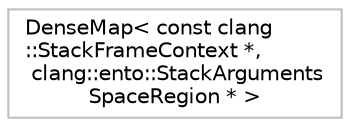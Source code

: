digraph "Graphical Class Hierarchy"
{
 // LATEX_PDF_SIZE
  bgcolor="transparent";
  edge [fontname="Helvetica",fontsize="10",labelfontname="Helvetica",labelfontsize="10"];
  node [fontname="Helvetica",fontsize="10",shape=record];
  rankdir="LR";
  Node0 [label="DenseMap\< const clang\l::StackFrameContext *,\l clang::ento::StackArguments\lSpaceRegion * \>",height=0.2,width=0.4,color="grey75",tooltip=" "];
}
